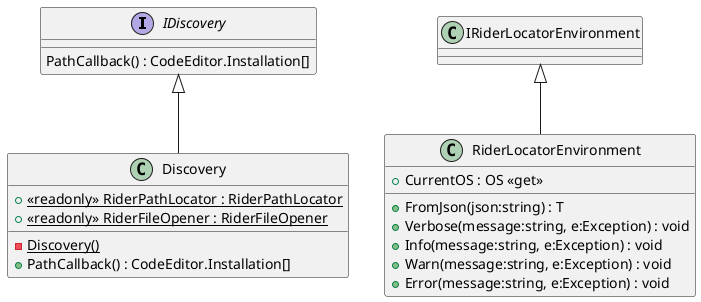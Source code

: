 @startuml
interface IDiscovery {
    PathCallback() : CodeEditor.Installation[]
}
class Discovery {
    + {static} <<readonly>> RiderPathLocator : RiderPathLocator
    + {static} <<readonly>> RiderFileOpener : RiderFileOpener
    {static} - Discovery()
    + PathCallback() : CodeEditor.Installation[]
}
class RiderLocatorEnvironment {
    + CurrentOS : OS <<get>>
    + FromJson(json:string) : T
    + Verbose(message:string, e:Exception) : void
    + Info(message:string, e:Exception) : void
    + Warn(message:string, e:Exception) : void
    + Error(message:string, e:Exception) : void
}
IDiscovery <|-- Discovery
IRiderLocatorEnvironment <|-- RiderLocatorEnvironment
@enduml
